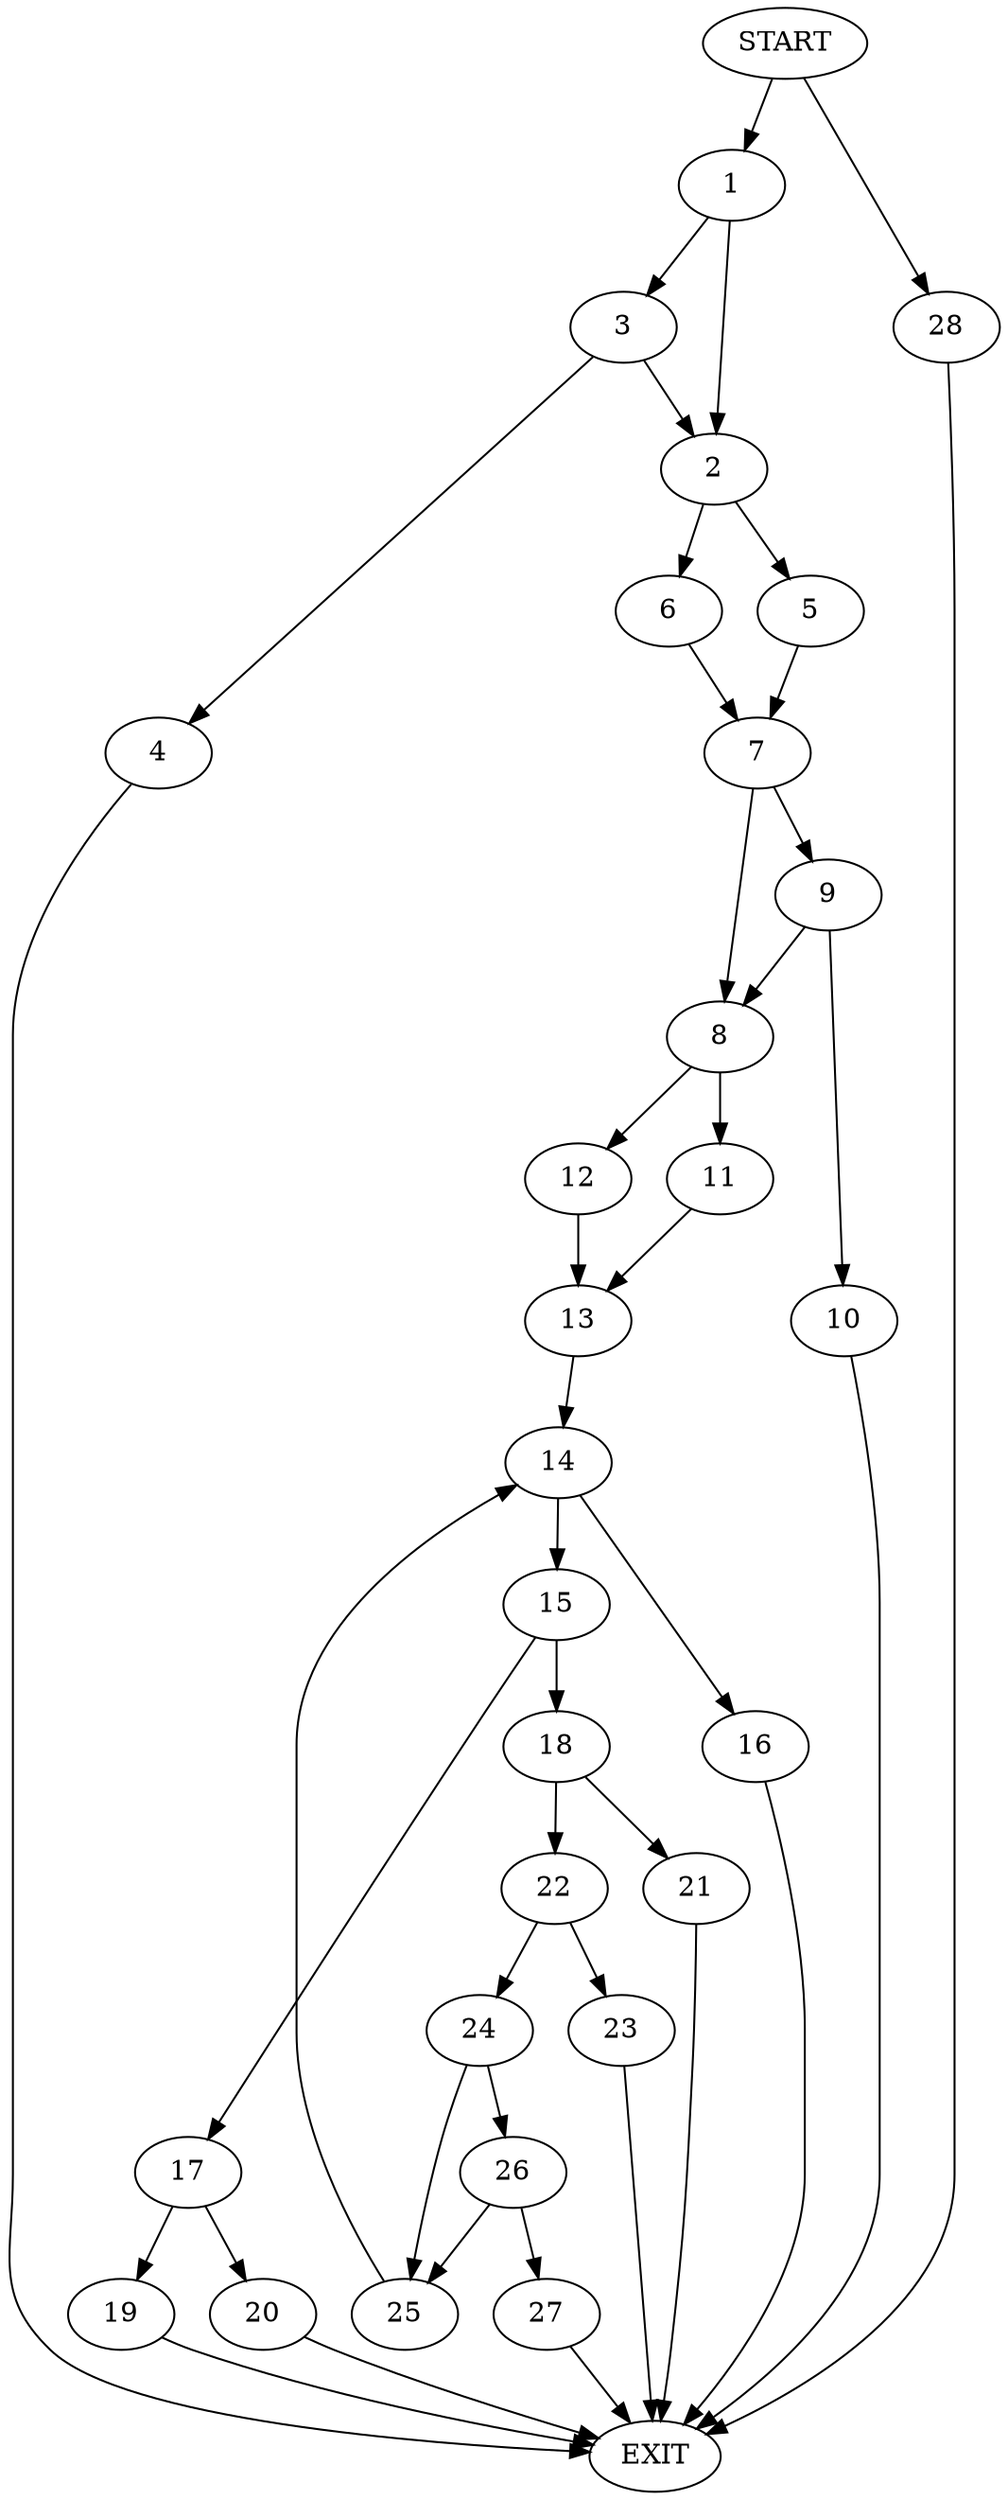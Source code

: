 digraph {
0 [label="START"]
29 [label="EXIT"]
0 -> 1
1 -> 2
1 -> 3
3 -> 4
3 -> 2
2 -> 5
2 -> 6
4 -> 29
6 -> 7
5 -> 7
7 -> 8
7 -> 9
9 -> 8
9 -> 10
8 -> 11
8 -> 12
10 -> 29
11 -> 13
12 -> 13
13 -> 14
14 -> 15
14 -> 16
15 -> 17
15 -> 18
16 -> 29
17 -> 19
17 -> 20
18 -> 21
18 -> 22
20 -> 29
19 -> 29
21 -> 29
22 -> 23
22 -> 24
24 -> 25
24 -> 26
23 -> 29
25 -> 14
26 -> 27
26 -> 25
27 -> 29
0 -> 28
28 -> 29
}
